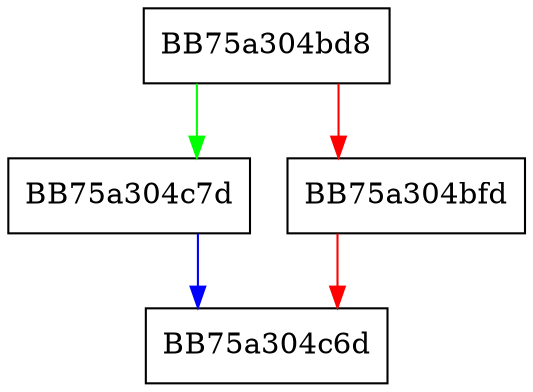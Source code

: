 digraph msil_emit_stind {
  node [shape="box"];
  graph [splines=ortho];
  BB75a304bd8 -> BB75a304c7d [color="green"];
  BB75a304bd8 -> BB75a304bfd [color="red"];
  BB75a304bfd -> BB75a304c6d [color="red"];
  BB75a304c7d -> BB75a304c6d [color="blue"];
}